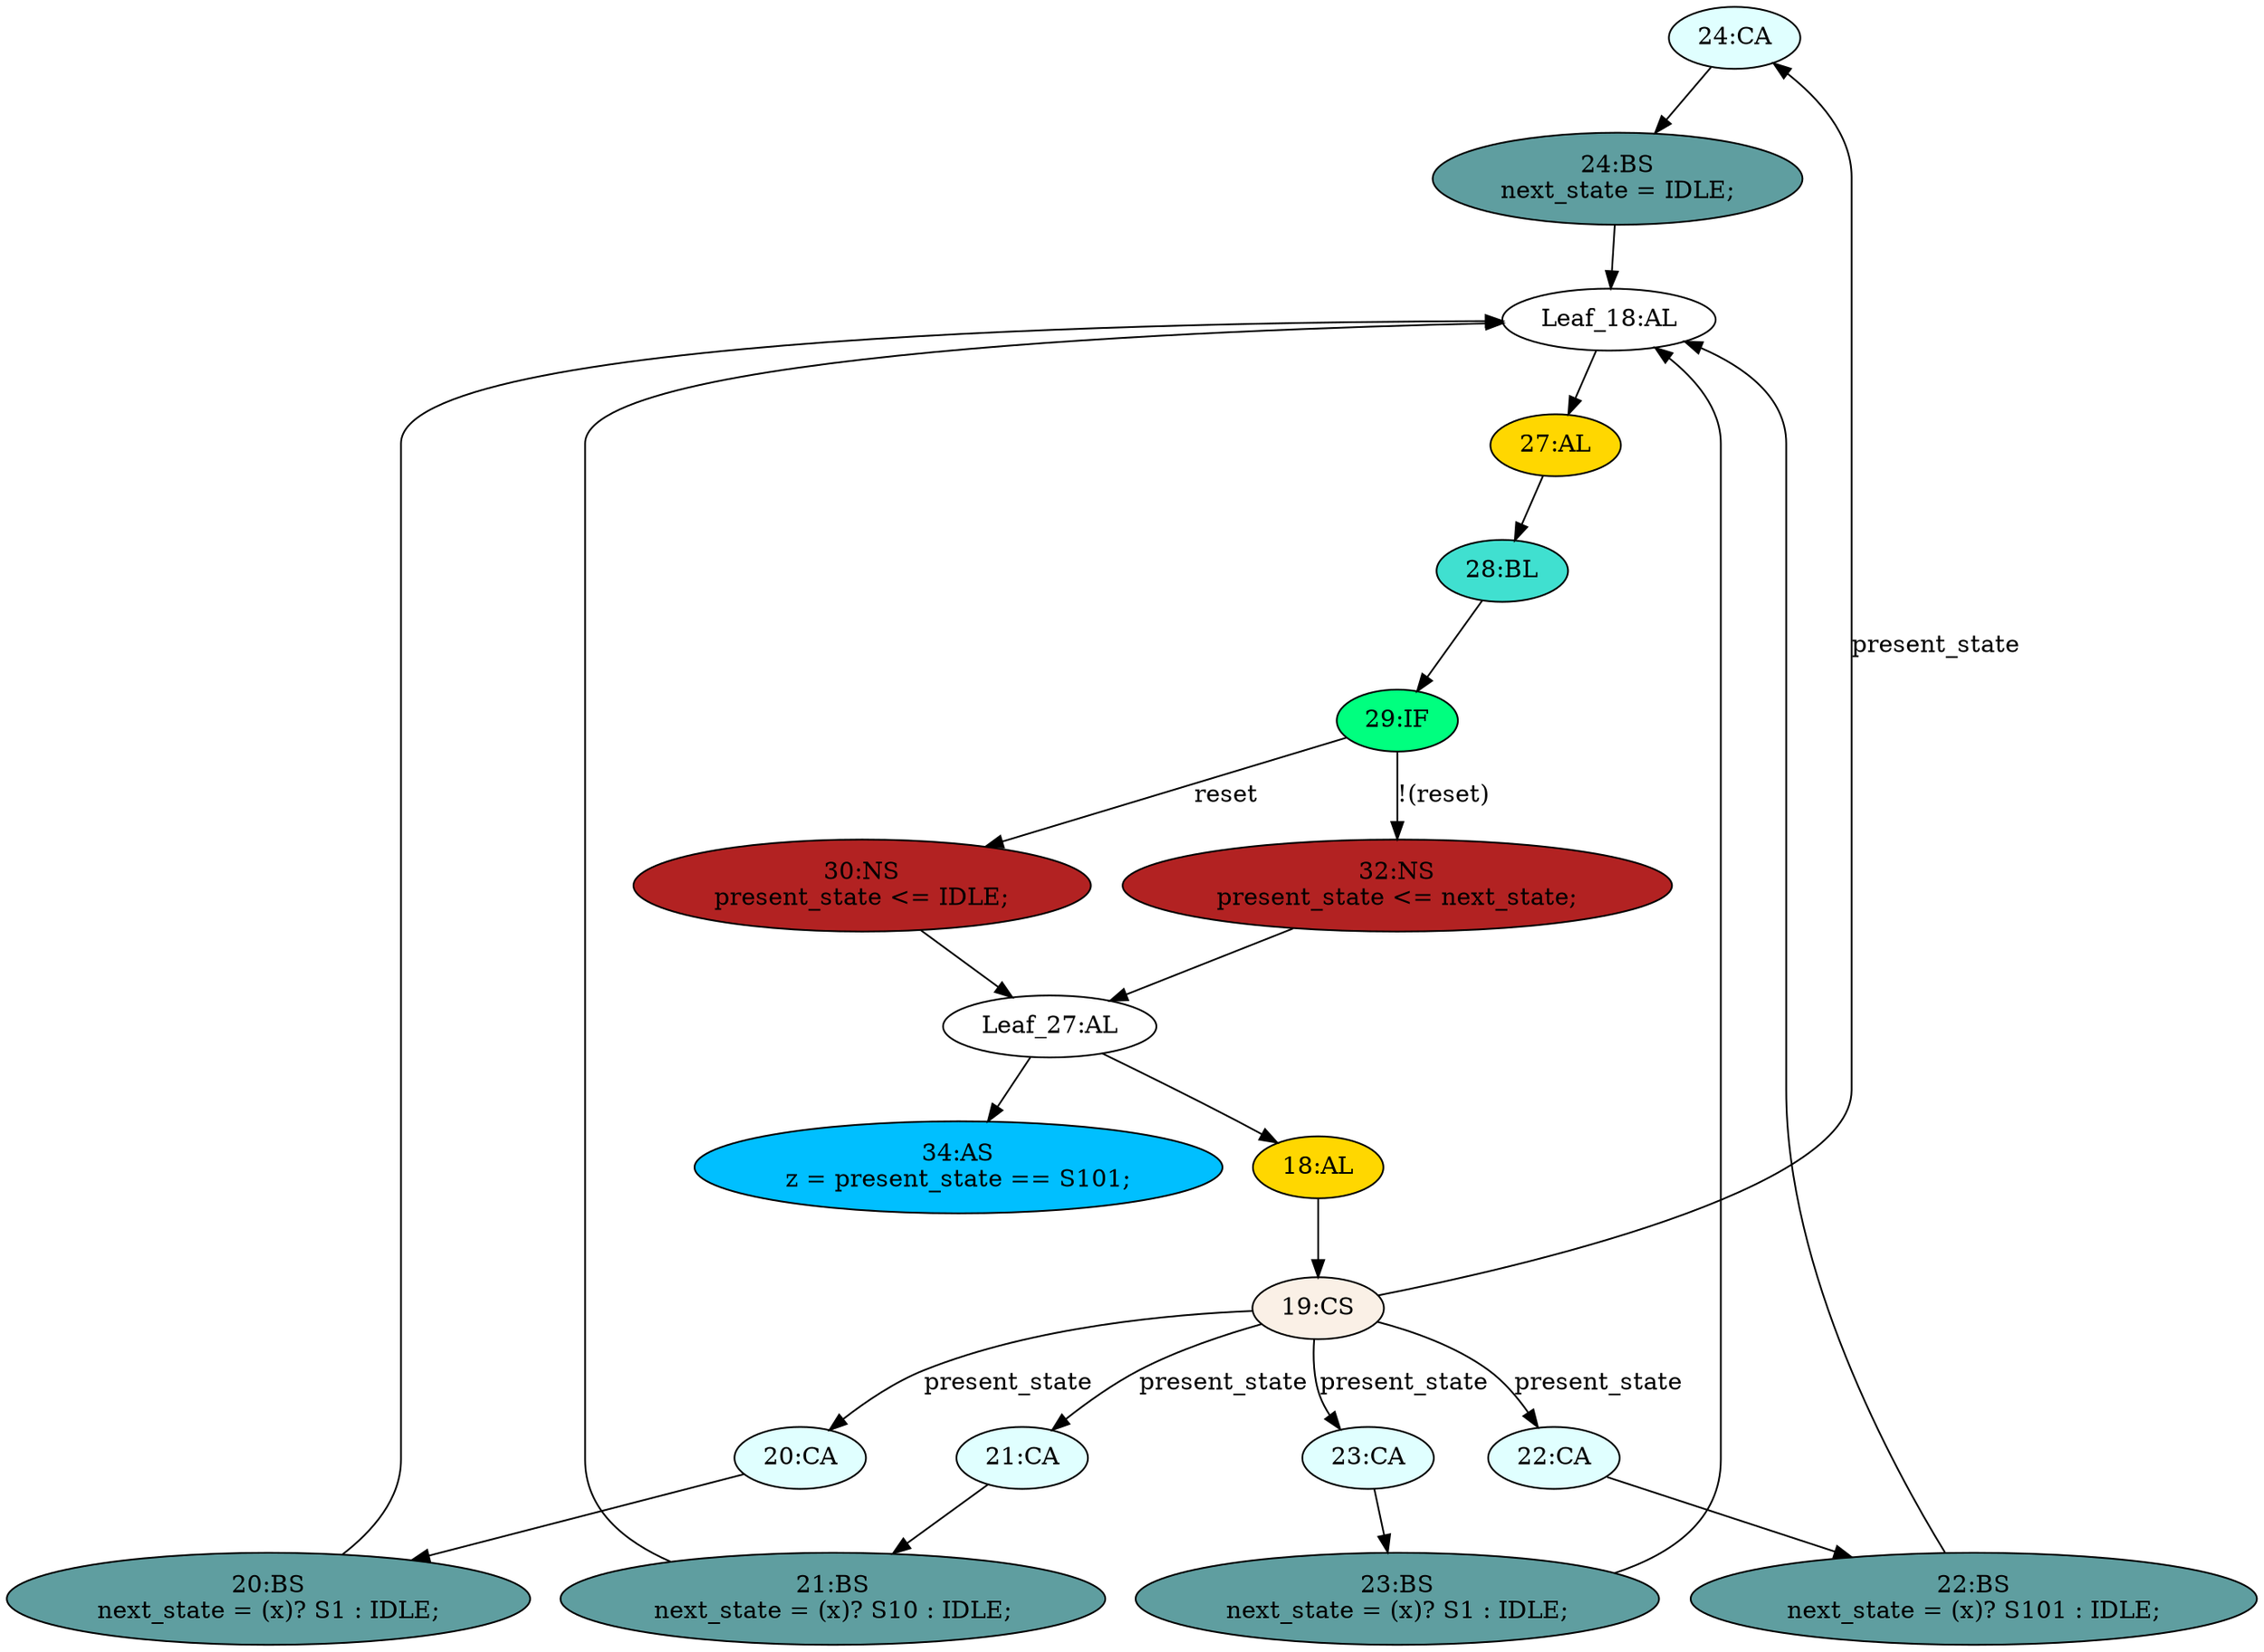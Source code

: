 strict digraph "compose( ,  )" {
	node [label="\N"];
	"24:CA"	[ast="<pyverilog.vparser.ast.Case object at 0x7fe7aaf20450>",
		fillcolor=lightcyan,
		label="24:CA",
		statements="[]",
		style=filled,
		typ=Case];
	"24:BS"	[ast="<pyverilog.vparser.ast.BlockingSubstitution object at 0x7fe7aaf20810>",
		fillcolor=cadetblue,
		label="24:BS
next_state = IDLE;",
		statements="[<pyverilog.vparser.ast.BlockingSubstitution object at 0x7fe7aaf20810>]",
		style=filled,
		typ=BlockingSubstitution];
	"24:CA" -> "24:BS"	[cond="[]",
		lineno=None];
	"29:IF"	[ast="<pyverilog.vparser.ast.IfStatement object at 0x7fe7aab18c10>",
		fillcolor=springgreen,
		label="29:IF",
		statements="[]",
		style=filled,
		typ=IfStatement];
	"30:NS"	[ast="<pyverilog.vparser.ast.NonblockingSubstitution object at 0x7fe7aab18d10>",
		fillcolor=firebrick,
		label="30:NS
present_state <= IDLE;",
		statements="[<pyverilog.vparser.ast.NonblockingSubstitution object at 0x7fe7aab18d10>]",
		style=filled,
		typ=NonblockingSubstitution];
	"29:IF" -> "30:NS"	[cond="['reset']",
		label=reset,
		lineno=29];
	"32:NS"	[ast="<pyverilog.vparser.ast.NonblockingSubstitution object at 0x7fe7aab18bd0>",
		fillcolor=firebrick,
		label="32:NS
present_state <= next_state;",
		statements="[<pyverilog.vparser.ast.NonblockingSubstitution object at 0x7fe7aab18bd0>]",
		style=filled,
		typ=NonblockingSubstitution];
	"29:IF" -> "32:NS"	[cond="['reset']",
		label="!(reset)",
		lineno=29];
	"22:BS"	[ast="<pyverilog.vparser.ast.BlockingSubstitution object at 0x7fe7aaea6150>",
		fillcolor=cadetblue,
		label="22:BS
next_state = (x)? S101 : IDLE;",
		statements="[<pyverilog.vparser.ast.BlockingSubstitution object at 0x7fe7aaea6150>]",
		style=filled,
		typ=BlockingSubstitution];
	"Leaf_18:AL"	[def_var="['next_state']",
		label="Leaf_18:AL"];
	"22:BS" -> "Leaf_18:AL"	[cond="[]",
		lineno=None];
	"27:AL"	[ast="<pyverilog.vparser.ast.Always object at 0x7fe7aaec6510>",
		clk_sens=True,
		fillcolor=gold,
		label="27:AL",
		sens="['clk']",
		statements="[]",
		style=filled,
		typ=Always,
		use_var="['reset', 'next_state']"];
	"28:BL"	[ast="<pyverilog.vparser.ast.Block object at 0x7fe7aaec6550>",
		fillcolor=turquoise,
		label="28:BL",
		statements="[]",
		style=filled,
		typ=Block];
	"27:AL" -> "28:BL"	[cond="[]",
		lineno=None];
	"20:BS"	[ast="<pyverilog.vparser.ast.BlockingSubstitution object at 0x7fe7aae4ebd0>",
		fillcolor=cadetblue,
		label="20:BS
next_state = (x)? S1 : IDLE;",
		statements="[<pyverilog.vparser.ast.BlockingSubstitution object at 0x7fe7aae4ebd0>]",
		style=filled,
		typ=BlockingSubstitution];
	"20:BS" -> "Leaf_18:AL"	[cond="[]",
		lineno=None];
	"21:BS"	[ast="<pyverilog.vparser.ast.BlockingSubstitution object at 0x7fe7aaebd610>",
		fillcolor=cadetblue,
		label="21:BS
next_state = (x)? S10 : IDLE;",
		statements="[<pyverilog.vparser.ast.BlockingSubstitution object at 0x7fe7aaebd610>]",
		style=filled,
		typ=BlockingSubstitution];
	"21:BS" -> "Leaf_18:AL"	[cond="[]",
		lineno=None];
	"23:BS"	[ast="<pyverilog.vparser.ast.BlockingSubstitution object at 0x7fe7ac73f450>",
		fillcolor=cadetblue,
		label="23:BS
next_state = (x)? S1 : IDLE;",
		statements="[<pyverilog.vparser.ast.BlockingSubstitution object at 0x7fe7ac73f450>]",
		style=filled,
		typ=BlockingSubstitution];
	"23:BS" -> "Leaf_18:AL"	[cond="[]",
		lineno=None];
	"Leaf_27:AL"	[def_var="['present_state']",
		label="Leaf_27:AL"];
	"30:NS" -> "Leaf_27:AL"	[cond="[]",
		lineno=None];
	"32:NS" -> "Leaf_27:AL"	[cond="[]",
		lineno=None];
	"Leaf_18:AL" -> "27:AL";
	"28:BL" -> "29:IF"	[cond="[]",
		lineno=None];
	"22:CA"	[ast="<pyverilog.vparser.ast.Case object at 0x7fe7aaea6e90>",
		fillcolor=lightcyan,
		label="22:CA",
		statements="[]",
		style=filled,
		typ=Case];
	"22:CA" -> "22:BS"	[cond="[]",
		lineno=None];
	"21:CA"	[ast="<pyverilog.vparser.ast.Case object at 0x7fe7aaeb1390>",
		fillcolor=lightcyan,
		label="21:CA",
		statements="[]",
		style=filled,
		typ=Case];
	"21:CA" -> "21:BS"	[cond="[]",
		lineno=None];
	"24:BS" -> "Leaf_18:AL"	[cond="[]",
		lineno=None];
	"20:CA"	[ast="<pyverilog.vparser.ast.Case object at 0x7fe7aaea3e10>",
		fillcolor=lightcyan,
		label="20:CA",
		statements="[]",
		style=filled,
		typ=Case];
	"20:CA" -> "20:BS"	[cond="[]",
		lineno=None];
	"18:AL"	[ast="<pyverilog.vparser.ast.Always object at 0x7fe7aaea34d0>",
		clk_sens=False,
		fillcolor=gold,
		label="18:AL",
		sens="['x', 'IDLE']",
		statements="[]",
		style=filled,
		typ=Always,
		use_var="['x', 'IDLE', 'present_state']"];
	"19:CS"	[ast="<pyverilog.vparser.ast.CaseStatement object at 0x7fe7aaf207d0>",
		fillcolor=linen,
		label="19:CS",
		statements="[]",
		style=filled,
		typ=CaseStatement];
	"18:AL" -> "19:CS"	[cond="[]",
		lineno=None];
	"23:CA"	[ast="<pyverilog.vparser.ast.Case object at 0x7fe7aaea6f50>",
		fillcolor=lightcyan,
		label="23:CA",
		statements="[]",
		style=filled,
		typ=Case];
	"23:CA" -> "23:BS"	[cond="[]",
		lineno=None];
	"Leaf_27:AL" -> "18:AL";
	"34:AS"	[ast="<pyverilog.vparser.ast.Assign object at 0x7fe7aab18b50>",
		def_var="['z']",
		fillcolor=deepskyblue,
		label="34:AS
z = present_state == S101;",
		statements="[]",
		style=filled,
		typ=Assign,
		use_var="['present_state']"];
	"Leaf_27:AL" -> "34:AS";
	"19:CS" -> "24:CA"	[cond="['present_state']",
		label=present_state,
		lineno=19];
	"19:CS" -> "22:CA"	[cond="['present_state']",
		label=present_state,
		lineno=19];
	"19:CS" -> "21:CA"	[cond="['present_state']",
		label=present_state,
		lineno=19];
	"19:CS" -> "20:CA"	[cond="['present_state']",
		label=present_state,
		lineno=19];
	"19:CS" -> "23:CA"	[cond="['present_state']",
		label=present_state,
		lineno=19];
}
